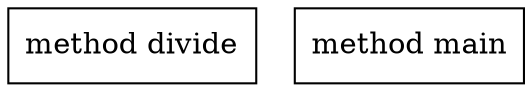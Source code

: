 digraph {
node [shape=rectangle];

    587655103 [label="method divide"];


    818226473 [label="method main"];


}